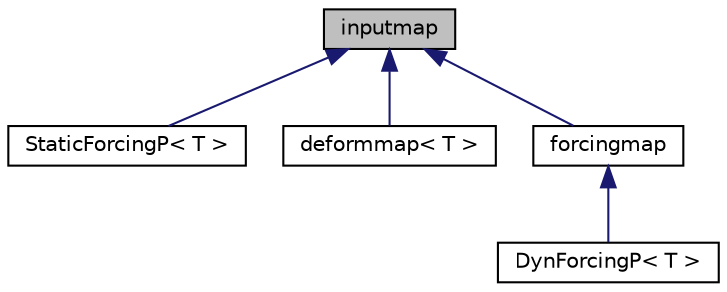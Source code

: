digraph "inputmap"
{
 // LATEX_PDF_SIZE
  bgcolor="transparent";
  edge [fontname="Helvetica",fontsize="10",labelfontname="Helvetica",labelfontsize="10"];
  node [fontname="Helvetica",fontsize="10",shape=record];
  Node1 [label="inputmap",height=0.2,width=0.4,color="black", fillcolor="grey75", style="filled", fontcolor="black",tooltip=" "];
  Node1 -> Node2 [dir="back",color="midnightblue",fontsize="10",style="solid"];
  Node2 [label="StaticForcingP\< T \>",height=0.2,width=0.4,color="black",URL="$structStaticForcingP.html",tooltip=" "];
  Node1 -> Node3 [dir="back",color="midnightblue",fontsize="10",style="solid"];
  Node3 [label="deformmap\< T \>",height=0.2,width=0.4,color="black",URL="$classdeformmap.html",tooltip=" "];
  Node1 -> Node4 [dir="back",color="midnightblue",fontsize="10",style="solid"];
  Node4 [label="forcingmap",height=0.2,width=0.4,color="black",URL="$classforcingmap.html",tooltip=" "];
  Node4 -> Node5 [dir="back",color="midnightblue",fontsize="10",style="solid"];
  Node5 [label="DynForcingP\< T \>",height=0.2,width=0.4,color="black",URL="$structDynForcingP.html",tooltip=" "];
}
